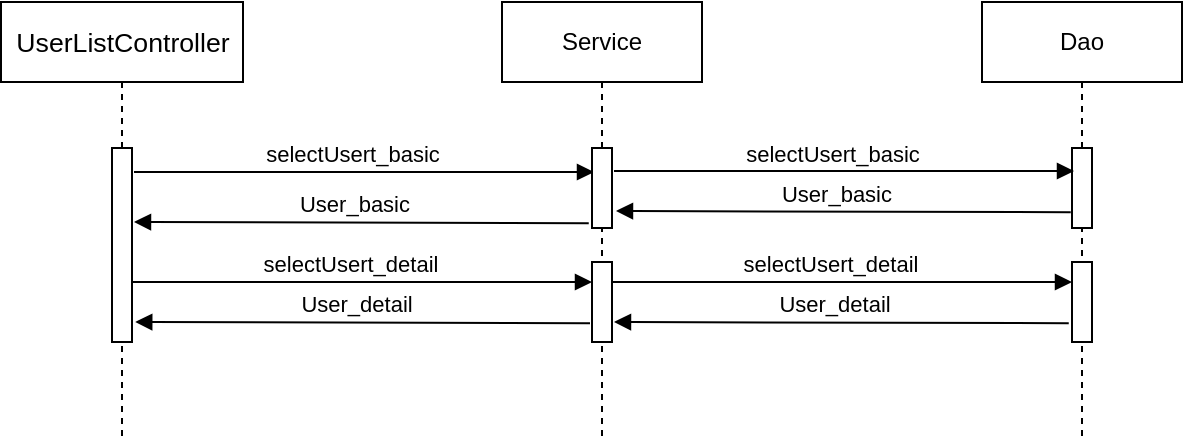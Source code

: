 <mxfile version="13.2.6"><diagram id="pLO0dg68gjHQzvGz2A8M" name="Page-1"><mxGraphModel dx="641" dy="784" grid="1" gridSize="10" guides="1" tooltips="1" connect="1" arrows="1" fold="1" page="1" pageScale="1" pageWidth="827" pageHeight="1169" math="0" shadow="0"><root><mxCell id="0"/><mxCell id="1" parent="0"/><mxCell id="s6rJxXWDk9mJpKVb8mi1-1" value="Dao" style="shape=umlLifeline;perimeter=lifelinePerimeter;whiteSpace=wrap;html=1;container=1;collapsible=0;recursiveResize=0;outlineConnect=0;" parent="1" vertex="1"><mxGeometry x="604" y="80" width="100" height="220" as="geometry"/></mxCell><mxCell id="s6rJxXWDk9mJpKVb8mi1-5" value="" style="html=1;points=[];perimeter=orthogonalPerimeter;" parent="s6rJxXWDk9mJpKVb8mi1-1" vertex="1"><mxGeometry x="45" y="130" width="10" height="40" as="geometry"/></mxCell><mxCell id="5PD2ZNd0bY950G0N-_3D-1" value="" style="html=1;points=[];perimeter=orthogonalPerimeter;" vertex="1" parent="s6rJxXWDk9mJpKVb8mi1-1"><mxGeometry x="45" y="73" width="10" height="40" as="geometry"/></mxCell><mxCell id="s6rJxXWDk9mJpKVb8mi1-2" value="Service" style="shape=umlLifeline;perimeter=lifelinePerimeter;whiteSpace=wrap;html=1;container=1;collapsible=0;recursiveResize=0;outlineConnect=0;" parent="1" vertex="1"><mxGeometry x="364" y="80" width="100" height="220" as="geometry"/></mxCell><mxCell id="s6rJxXWDk9mJpKVb8mi1-31" value="" style="html=1;points=[];perimeter=orthogonalPerimeter;" parent="s6rJxXWDk9mJpKVb8mi1-2" vertex="1"><mxGeometry x="45" y="130" width="10" height="40" as="geometry"/></mxCell><mxCell id="s6rJxXWDk9mJpKVb8mi1-3" value="&lt;span style=&quot;font-size: 10pt ; font-family: &amp;#34;arial&amp;#34;&quot;&gt;UserListController&lt;/span&gt;" style="shape=umlLifeline;perimeter=lifelinePerimeter;whiteSpace=wrap;html=1;container=1;collapsible=0;recursiveResize=0;outlineConnect=0;" parent="1" vertex="1"><mxGeometry x="113.5" y="80" width="121" height="220" as="geometry"/></mxCell><mxCell id="s6rJxXWDk9mJpKVb8mi1-4" value="" style="html=1;points=[];perimeter=orthogonalPerimeter;" parent="1" vertex="1"><mxGeometry x="169" y="153" width="10" height="97" as="geometry"/></mxCell><mxCell id="s6rJxXWDk9mJpKVb8mi1-6" value="selectUsert_basic" style="html=1;verticalAlign=bottom;endArrow=block;" parent="1" edge="1"><mxGeometry x="-0.058" width="80" relative="1" as="geometry"><mxPoint x="180" y="165" as="sourcePoint"/><mxPoint x="410" y="165" as="targetPoint"/><mxPoint as="offset"/></mxGeometry></mxCell><mxCell id="s6rJxXWDk9mJpKVb8mi1-7" value="selectUsert_detail" style="html=1;verticalAlign=bottom;endArrow=block;" parent="1" edge="1"><mxGeometry x="-0.058" width="80" relative="1" as="geometry"><mxPoint x="179" y="220" as="sourcePoint"/><mxPoint x="409" y="220" as="targetPoint"/><mxPoint as="offset"/></mxGeometry></mxCell><mxCell id="s6rJxXWDk9mJpKVb8mi1-22" value="" style="html=1;points=[];perimeter=orthogonalPerimeter;" parent="1" vertex="1"><mxGeometry x="409" y="153" width="10" height="40" as="geometry"/></mxCell><mxCell id="s6rJxXWDk9mJpKVb8mi1-30" value="User_basic" style="html=1;verticalAlign=bottom;endArrow=block;exitX=-0.162;exitY=0.94;exitDx=0;exitDy=0;exitPerimeter=0;" parent="1" source="s6rJxXWDk9mJpKVb8mi1-22" edge="1"><mxGeometry x="0.033" width="80" relative="1" as="geometry"><mxPoint x="400" y="190" as="sourcePoint"/><mxPoint x="180.0" y="190.0" as="targetPoint"/><mxPoint as="offset"/></mxGeometry></mxCell><mxCell id="s6rJxXWDk9mJpKVb8mi1-32" value="selectUsert_detail" style="html=1;verticalAlign=bottom;endArrow=block;" parent="1" edge="1"><mxGeometry x="-0.058" width="80" relative="1" as="geometry"><mxPoint x="419" y="220" as="sourcePoint"/><mxPoint x="649" y="220" as="targetPoint"/><mxPoint as="offset"/></mxGeometry></mxCell><mxCell id="5PD2ZNd0bY950G0N-_3D-2" value="User_detail" style="html=1;verticalAlign=bottom;endArrow=block;exitX=-0.162;exitY=0.94;exitDx=0;exitDy=0;exitPerimeter=0;" edge="1" parent="1"><mxGeometry x="0.033" width="80" relative="1" as="geometry"><mxPoint x="408.0" y="240.6" as="sourcePoint"/><mxPoint x="180.62" y="240.0" as="targetPoint"/><mxPoint as="offset"/></mxGeometry></mxCell><mxCell id="5PD2ZNd0bY950G0N-_3D-3" value="User_detail" style="html=1;verticalAlign=bottom;endArrow=block;exitX=-0.162;exitY=0.94;exitDx=0;exitDy=0;exitPerimeter=0;" edge="1" parent="1"><mxGeometry x="0.033" width="80" relative="1" as="geometry"><mxPoint x="647.38" y="240.6" as="sourcePoint"/><mxPoint x="420.0" y="240.0" as="targetPoint"/><mxPoint as="offset"/></mxGeometry></mxCell><mxCell id="5PD2ZNd0bY950G0N-_3D-4" value="selectUsert_basic" style="html=1;verticalAlign=bottom;endArrow=block;" edge="1" parent="1"><mxGeometry x="-0.058" width="80" relative="1" as="geometry"><mxPoint x="420" y="164.5" as="sourcePoint"/><mxPoint x="650" y="164.5" as="targetPoint"/><mxPoint as="offset"/></mxGeometry></mxCell><mxCell id="5PD2ZNd0bY950G0N-_3D-5" value="User_basic" style="html=1;verticalAlign=bottom;endArrow=block;exitX=-0.162;exitY=0.94;exitDx=0;exitDy=0;exitPerimeter=0;" edge="1" parent="1"><mxGeometry x="0.033" width="80" relative="1" as="geometry"><mxPoint x="648.38" y="185.1" as="sourcePoint"/><mxPoint x="421.0" y="184.5" as="targetPoint"/><mxPoint as="offset"/></mxGeometry></mxCell></root></mxGraphModel></diagram></mxfile>